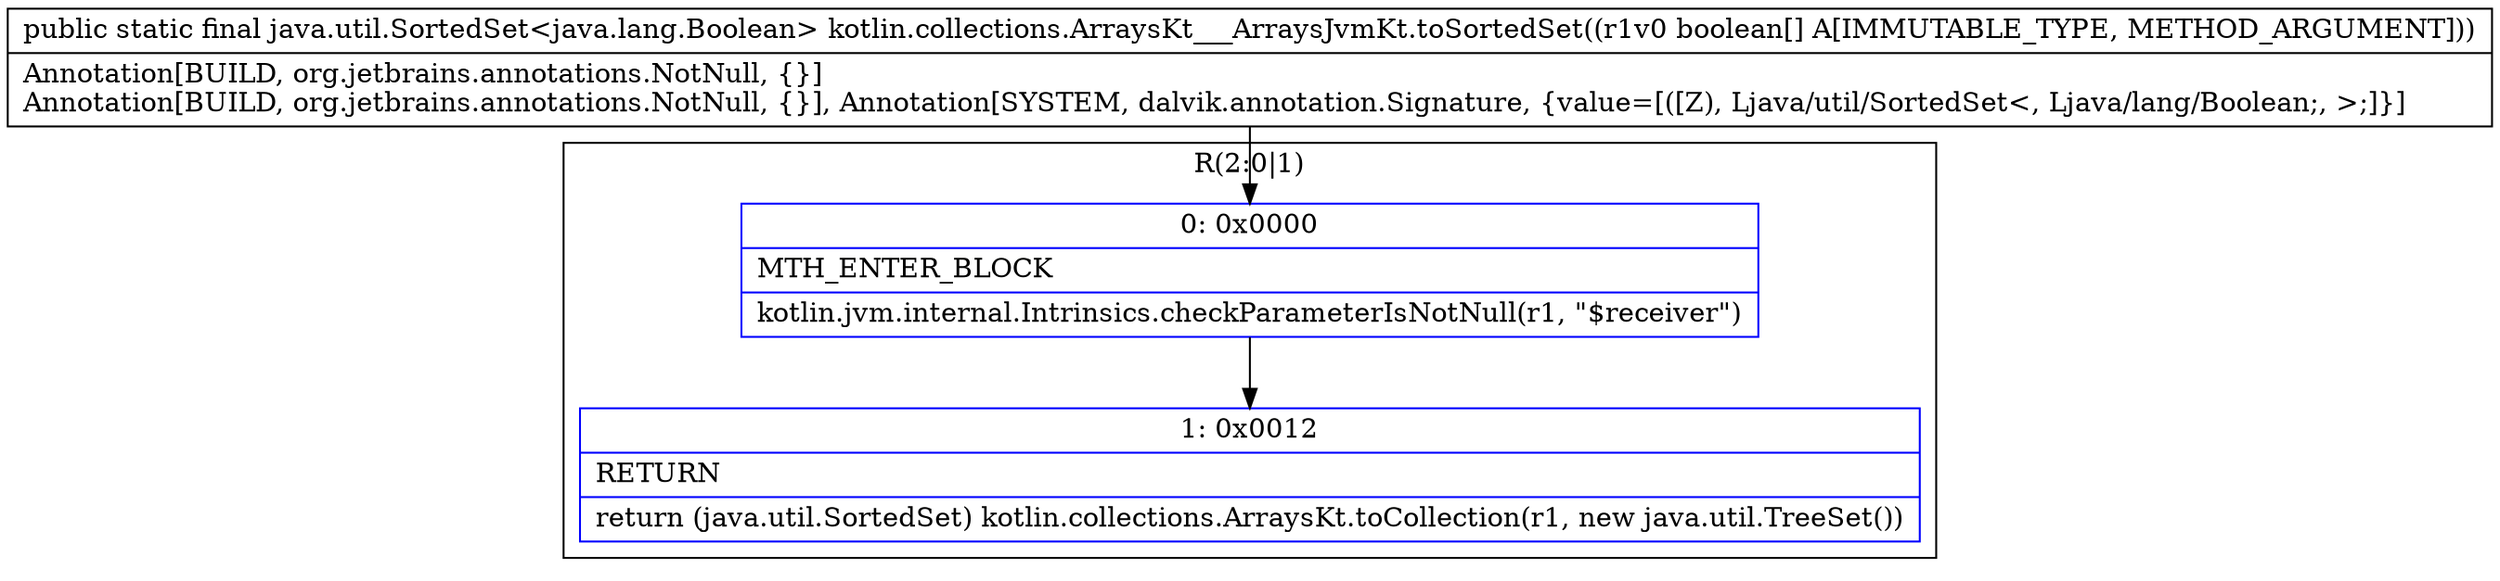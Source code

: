 digraph "CFG forkotlin.collections.ArraysKt___ArraysJvmKt.toSortedSet([Z)Ljava\/util\/SortedSet;" {
subgraph cluster_Region_1751147309 {
label = "R(2:0|1)";
node [shape=record,color=blue];
Node_0 [shape=record,label="{0\:\ 0x0000|MTH_ENTER_BLOCK\l|kotlin.jvm.internal.Intrinsics.checkParameterIsNotNull(r1, \"$receiver\")\l}"];
Node_1 [shape=record,label="{1\:\ 0x0012|RETURN\l|return (java.util.SortedSet) kotlin.collections.ArraysKt.toCollection(r1, new java.util.TreeSet())\l}"];
}
MethodNode[shape=record,label="{public static final java.util.SortedSet\<java.lang.Boolean\> kotlin.collections.ArraysKt___ArraysJvmKt.toSortedSet((r1v0 boolean[] A[IMMUTABLE_TYPE, METHOD_ARGUMENT]))  | Annotation[BUILD, org.jetbrains.annotations.NotNull, \{\}]\lAnnotation[BUILD, org.jetbrains.annotations.NotNull, \{\}], Annotation[SYSTEM, dalvik.annotation.Signature, \{value=[([Z), Ljava\/util\/SortedSet\<, Ljava\/lang\/Boolean;, \>;]\}]\l}"];
MethodNode -> Node_0;
Node_0 -> Node_1;
}

